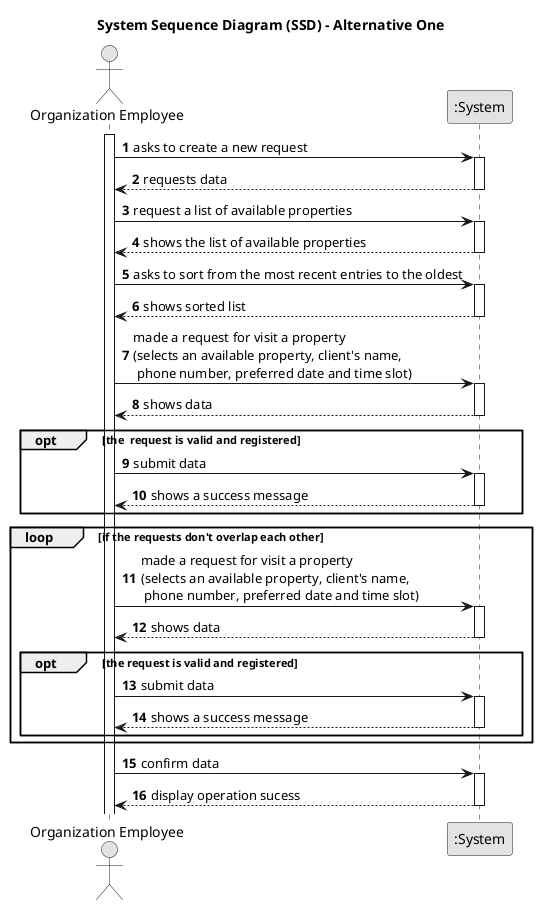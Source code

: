 @startuml
skinparam monochrome true
skinparam packageStyle rectangle
skinparam shadowing false

title System Sequence Diagram (SSD) - Alternative One

autonumber

actor "Organization Employee" as Employee
participant ":System" as System

activate Employee

    Employee -> System : asks to create a new request
    activate System

        System --> Employee : requests data
    deactivate System

    Employee -> System : request a list of available properties
    activate System

        System --> Employee : shows the list of available properties
    deactivate System

    Employee -> System : asks to sort from the most recent entries to the oldest
    activate System

        System --> Employee : shows sorted list
    deactivate System


    Employee -> System : made a request for visit a property \n(selects an available property, client's name,\n phone number, preferred date and time slot)
    activate System

        System --> Employee : shows data
    deactivate System

opt the  request is valid and registered

     Employee -> System : submit data
        activate System

        System --> Employee : shows a success message
    deactivate System
end

loop if the requests don't overlap each other

    Employee -> System : made a request for visit a property \n(selects an available property, client's name,\n phone number, preferred date and time slot)
        activate System


            System --> Employee : shows data
        deactivate System

opt  the request is valid and registered

     Employee -> System : submit data
        activate System

        System --> Employee : shows a success message
    deactivate System
end
end

Employee -> System : confirm data

     activate System

            System --> Employee : display operation sucess
     deactivate System



@enduml